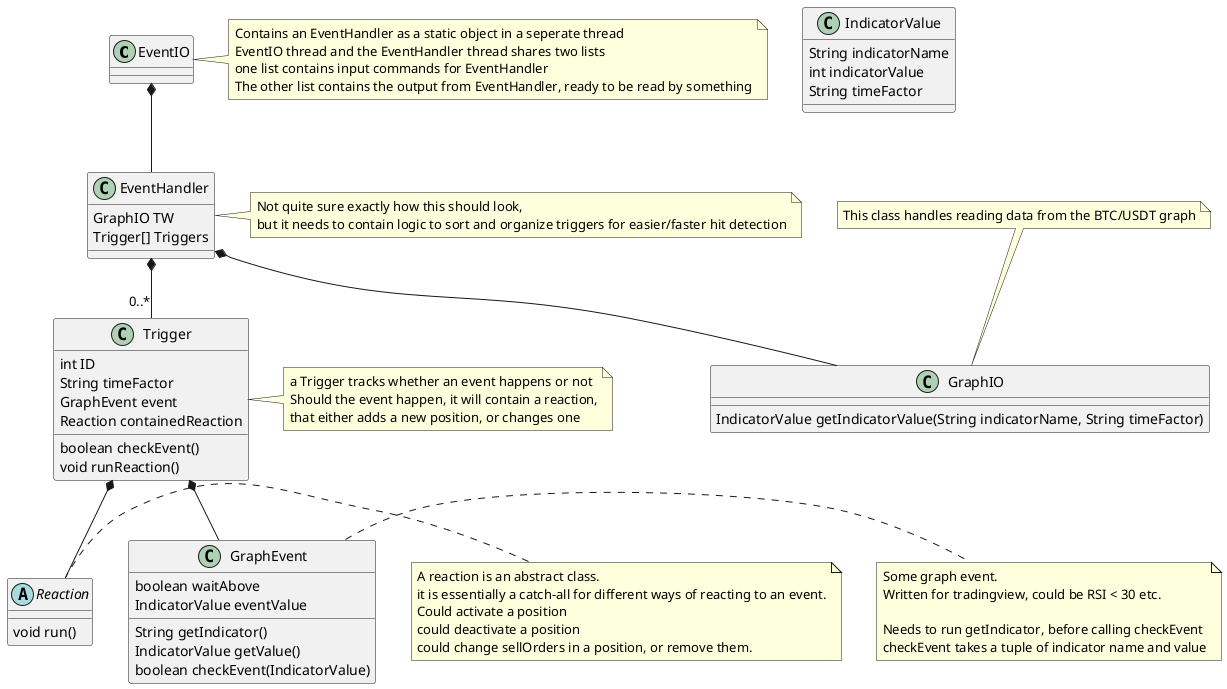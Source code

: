 @startuml
class EventIO
note right
Contains an EventHandler as a static object in a seperate thread
EventIO thread and the EventHandler thread shares two lists
one list contains input commands for EventHandler
The other list contains the output from EventHandler, ready to be read by something
end note

EventIO *-- EventHandler

class EventHandler{
    GraphIO TW
    Trigger[] Triggers 
}
note right
Not quite sure exactly how this should look,
but it needs to contain logic to sort and organize triggers for easier/faster hit detection
end note

EventHandler *-- "0..*" Trigger
EventHandler *-- GraphIO

class GraphIO{
    IndicatorValue getIndicatorValue(String indicatorName, String timeFactor)
    
}
note top
This class handles reading data from the BTC/USDT graph
end note

class Trigger{
    int ID
    String timeFactor
    GraphEvent event
    Reaction containedReaction

    boolean checkEvent()
    void runReaction()
}
note left
a Trigger tracks whether an event happens or not
Should the event happen, it will contain a reaction,
that either adds a new position, or changes one
end note

Trigger *-- Reaction
Trigger *-- GraphEvent

abstract Reaction{
    void run()
}
note left
A reaction is an abstract class.
it is essentially a catch-all for different ways of reacting to an event.
Could activate a position
could deactivate a position
could change sellOrders in a position, or remove them. 
end note


class GraphEvent{
    boolean waitAbove
    IndicatorValue eventValue

    String getIndicator()
    IndicatorValue getValue()
    boolean checkEvent(IndicatorValue)
}
note right
Some graph event.
Written for tradingview, could be RSI < 30 etc.

Needs to run getIndicator, before calling checkEvent
checkEvent takes a tuple of indicator name and value
end note

class IndicatorValue{
    String indicatorName
    int indicatorValue
    String timeFactor
}

@enduml